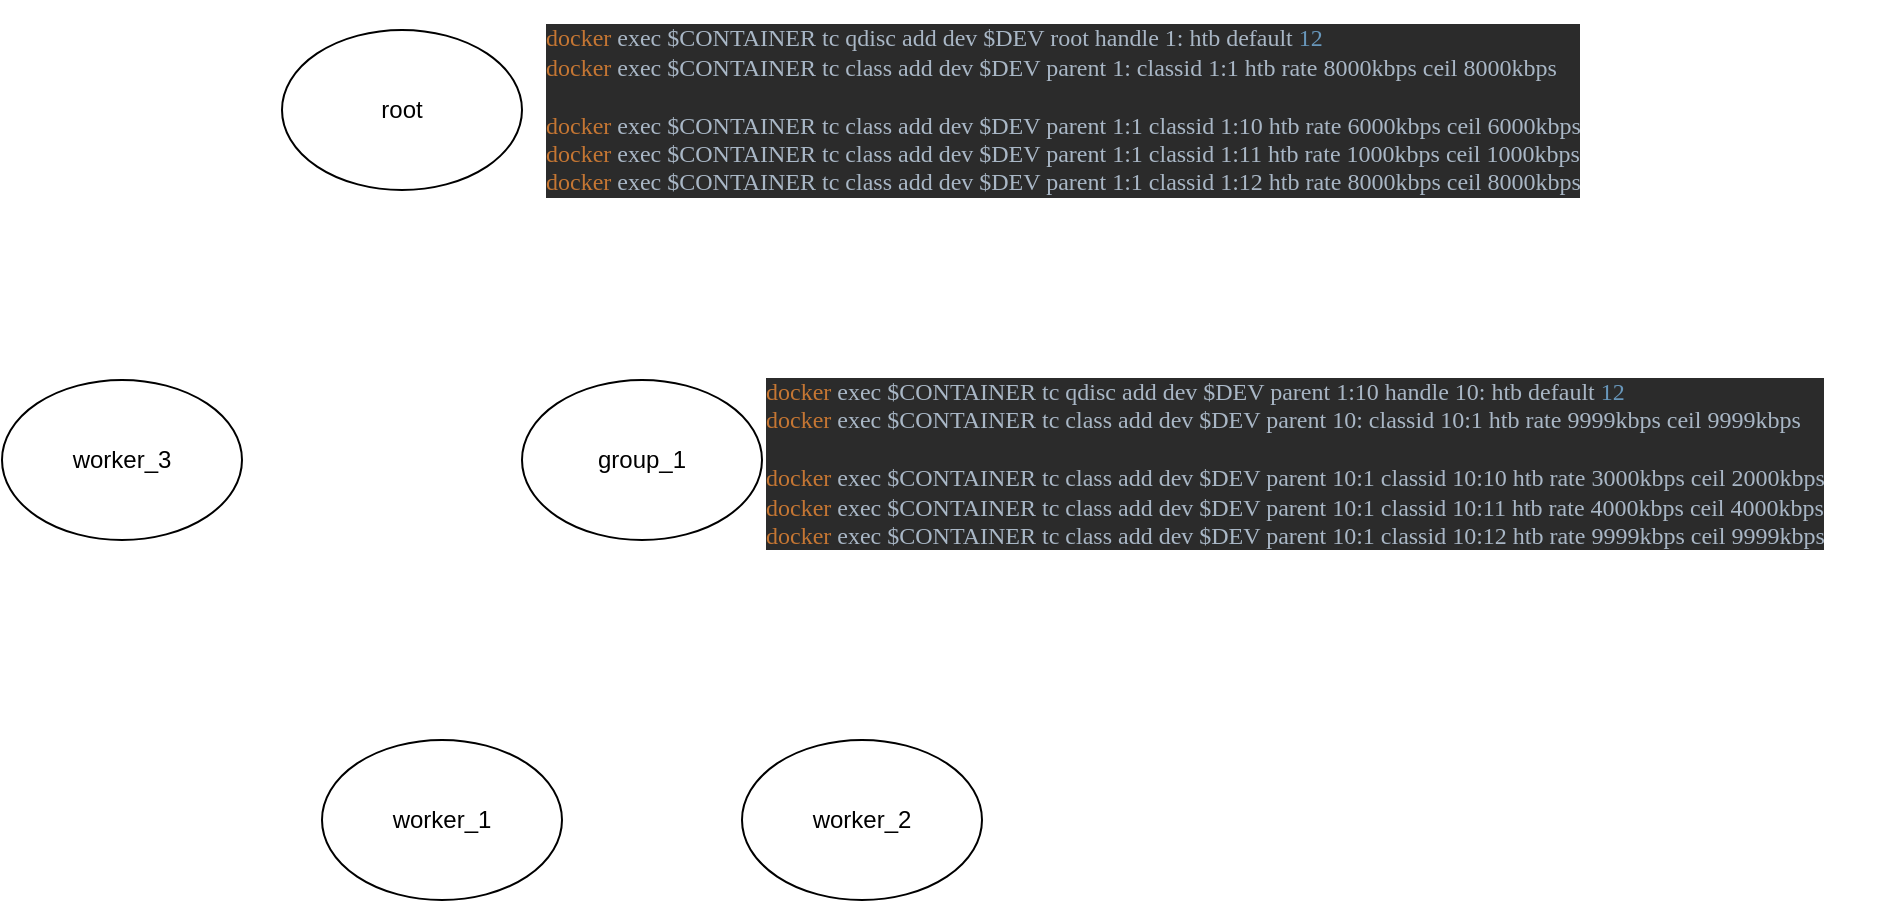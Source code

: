 <mxfile version="13.1.3" type="device"><diagram id="UTQxCXPorTyf7k_5Ee5i" name="Page-1"><mxGraphModel dx="1422" dy="762" grid="1" gridSize="10" guides="1" tooltips="1" connect="1" arrows="1" fold="1" page="1" pageScale="1" pageWidth="827" pageHeight="1169" math="0" shadow="0"><root><mxCell id="0"/><mxCell id="1" parent="0"/><mxCell id="0kYTahP9MBckSBKTxJ_7-1" value="root" style="ellipse;whiteSpace=wrap;html=1;" vertex="1" parent="1"><mxGeometry x="240" y="75" width="120" height="80" as="geometry"/></mxCell><mxCell id="0kYTahP9MBckSBKTxJ_7-2" value="group_1" style="ellipse;whiteSpace=wrap;html=1;" vertex="1" parent="1"><mxGeometry x="360" y="250" width="120" height="80" as="geometry"/></mxCell><mxCell id="0kYTahP9MBckSBKTxJ_7-3" value="worker_3" style="ellipse;whiteSpace=wrap;html=1;" vertex="1" parent="1"><mxGeometry x="100" y="250" width="120" height="80" as="geometry"/></mxCell><mxCell id="0kYTahP9MBckSBKTxJ_7-6" value="worker_1" style="ellipse;whiteSpace=wrap;html=1;" vertex="1" parent="1"><mxGeometry x="260" y="430" width="120" height="80" as="geometry"/></mxCell><mxCell id="0kYTahP9MBckSBKTxJ_7-7" value="worker_2" style="ellipse;whiteSpace=wrap;html=1;" vertex="1" parent="1"><mxGeometry x="470" y="430" width="120" height="80" as="geometry"/></mxCell><mxCell id="0kYTahP9MBckSBKTxJ_7-9" value="&lt;pre style=&quot;background-color: rgb(43 , 43 , 43) ; color: rgb(169 , 183 , 198) ; font-family: &amp;#34;consolas&amp;#34;&quot;&gt;&lt;span style=&quot;color: #c57633&quot;&gt;docker &lt;/span&gt;exec $CONTAINER tc qdisc add dev $DEV root handle 1: htb default &lt;span style=&quot;color: #6897bb&quot;&gt;12&lt;br&gt;&lt;/span&gt;&lt;span style=&quot;color: #c57633&quot;&gt;docker &lt;/span&gt;exec $CONTAINER tc class add dev $DEV parent 1: classid 1:1 htb rate 8000kbps ceil 8000kbps&lt;br&gt;&lt;br&gt;&lt;span style=&quot;color: #c57633&quot;&gt;docker &lt;/span&gt;exec $CONTAINER tc class add dev $DEV parent 1:1 classid 1:10 htb rate 6000kbps ceil 6000kbps&lt;br&gt;&lt;span style=&quot;color: #c57633&quot;&gt;docker &lt;/span&gt;exec $CONTAINER tc class add dev $DEV parent 1:1 classid 1:11 htb rate 1000kbps ceil 1000kbps&lt;br&gt;&lt;span style=&quot;color: #c57633&quot;&gt;docker &lt;/span&gt;exec $CONTAINER tc class add dev $DEV parent 1:1 classid 1:12 htb rate 8000kbps ceil 8000kbps&lt;/pre&gt;" style="text;html=1;align=left;verticalAlign=middle;resizable=0;points=[];autosize=1;" vertex="1" parent="1"><mxGeometry x="370" y="60" width="680" height="110" as="geometry"/></mxCell><mxCell id="0kYTahP9MBckSBKTxJ_7-10" value="&lt;pre style=&quot;background-color: rgb(43 , 43 , 43) ; color: rgb(169 , 183 , 198) ; font-family: &amp;#34;consolas&amp;#34;&quot;&gt;&lt;span style=&quot;color: #c57633&quot;&gt;docker &lt;/span&gt;exec $CONTAINER tc qdisc add dev $DEV parent 1:10 handle 10: htb default &lt;span style=&quot;color: #6897bb&quot;&gt;12&lt;br&gt;&lt;/span&gt;&lt;span style=&quot;color: #c57633&quot;&gt;docker &lt;/span&gt;exec $CONTAINER tc class add dev $DEV parent 10: classid 10:1 htb rate 9999kbps ceil 9999kbps&lt;br&gt;&lt;br&gt;&lt;span style=&quot;color: #c57633&quot;&gt;docker &lt;/span&gt;exec $CONTAINER tc class add dev $DEV parent 10:1 classid 10:10 htb rate 3000kbps ceil 2000kbps&lt;br&gt;&lt;span style=&quot;color: #c57633&quot;&gt;docker &lt;/span&gt;exec $CONTAINER tc class add dev $DEV parent 10:1 classid 10:11 htb rate 4000kbps ceil 4000kbps&lt;br&gt;&lt;span style=&quot;color: #c57633&quot;&gt;docker &lt;/span&gt;exec $CONTAINER tc class add dev $DEV parent 10:1 classid 10:12 htb rate 9999kbps ceil 9999kbps&lt;/pre&gt;" style="text;whiteSpace=wrap;html=1;" vertex="1" parent="1"><mxGeometry x="480" y="230" width="550" height="140" as="geometry"/></mxCell></root></mxGraphModel></diagram></mxfile>